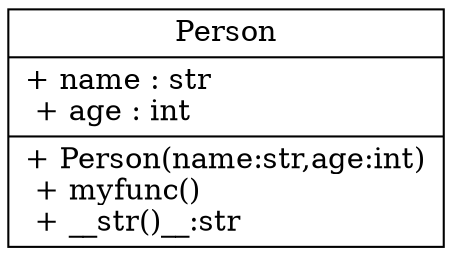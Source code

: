digraph "classes" {
"Person" [
     shape="record"
     label="{Person| 
     + name : str\l 
     + age : int\l|
     + Person(name:str,age:int)\l
     + myfunc()\l
     + __str()__:str\l}"];
}

